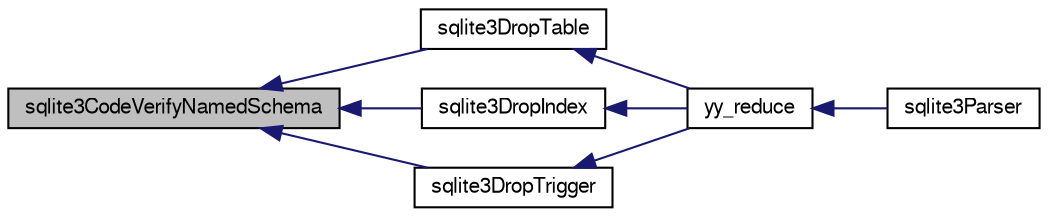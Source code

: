 digraph "sqlite3CodeVerifyNamedSchema"
{
  edge [fontname="FreeSans",fontsize="10",labelfontname="FreeSans",labelfontsize="10"];
  node [fontname="FreeSans",fontsize="10",shape=record];
  rankdir="LR";
  Node478914 [label="sqlite3CodeVerifyNamedSchema",height=0.2,width=0.4,color="black", fillcolor="grey75", style="filled", fontcolor="black"];
  Node478914 -> Node478915 [dir="back",color="midnightblue",fontsize="10",style="solid",fontname="FreeSans"];
  Node478915 [label="sqlite3DropTable",height=0.2,width=0.4,color="black", fillcolor="white", style="filled",URL="$sqlite3_8c.html#a5534f77364b5568783c0e50db3c9defb"];
  Node478915 -> Node478916 [dir="back",color="midnightblue",fontsize="10",style="solid",fontname="FreeSans"];
  Node478916 [label="yy_reduce",height=0.2,width=0.4,color="black", fillcolor="white", style="filled",URL="$sqlite3_8c.html#a7c419a9b25711c666a9a2449ef377f14"];
  Node478916 -> Node478917 [dir="back",color="midnightblue",fontsize="10",style="solid",fontname="FreeSans"];
  Node478917 [label="sqlite3Parser",height=0.2,width=0.4,color="black", fillcolor="white", style="filled",URL="$sqlite3_8c.html#a0327d71a5fabe0b6a343d78a2602e72a"];
  Node478914 -> Node478918 [dir="back",color="midnightblue",fontsize="10",style="solid",fontname="FreeSans"];
  Node478918 [label="sqlite3DropIndex",height=0.2,width=0.4,color="black", fillcolor="white", style="filled",URL="$sqlite3_8c.html#a3ffd2536f34a0cf6d427710b06b71e83"];
  Node478918 -> Node478916 [dir="back",color="midnightblue",fontsize="10",style="solid",fontname="FreeSans"];
  Node478914 -> Node478919 [dir="back",color="midnightblue",fontsize="10",style="solid",fontname="FreeSans"];
  Node478919 [label="sqlite3DropTrigger",height=0.2,width=0.4,color="black", fillcolor="white", style="filled",URL="$sqlite3_8c.html#affdf1dd65e331b06feaef6ff8636305f"];
  Node478919 -> Node478916 [dir="back",color="midnightblue",fontsize="10",style="solid",fontname="FreeSans"];
}
